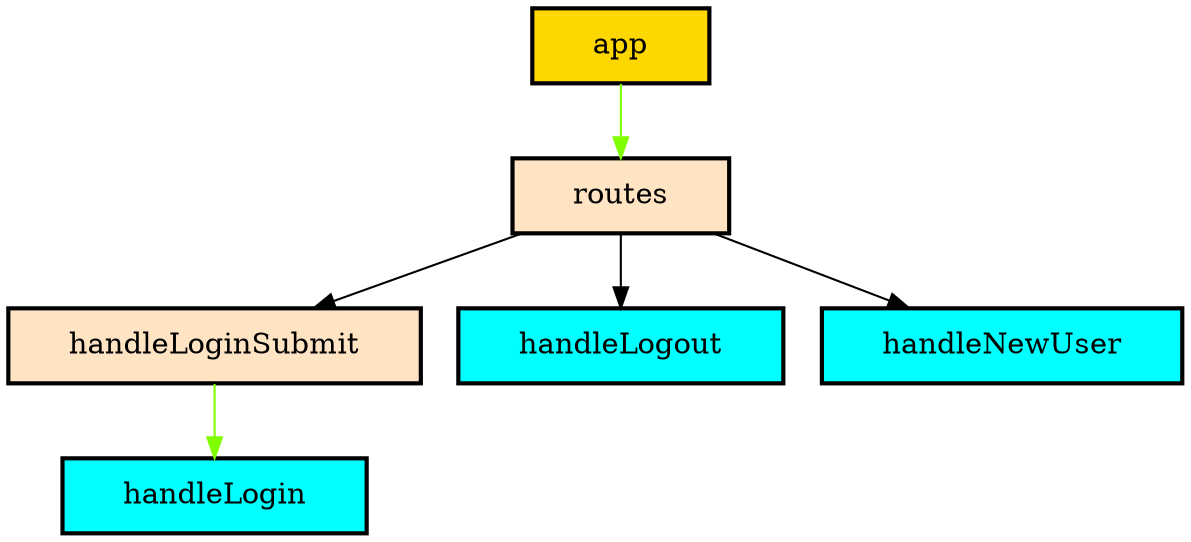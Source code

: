 digraph "Diagram of: Site" {
    node [margin="0.4,0.1"
         ,style=filled];
    1 [label=app
      ,shape=box
      ,fillcolor=gold
      ,style="filled,bold"];
    2 [label=handleLogin
      ,shape=box
      ,fillcolor=cyan
      ,style="filled,bold"];
    3 [label=handleLoginSubmit
      ,shape=box
      ,fillcolor=bisque
      ,style="filled,bold"];
    4 [label=handleLogout
      ,shape=box
      ,fillcolor=cyan
      ,style="filled,bold"];
    5 [label=handleNewUser
      ,shape=box
      ,fillcolor=cyan
      ,style="filled,bold"];
    6 [label=routes
      ,shape=box
      ,fillcolor=bisque
      ,style="filled,bold"];
    1 -> 6 [penwidth=1
           ,color=chartreuse];
    3 -> 2 [penwidth=1
           ,color=chartreuse];
    6 -> 3 [penwidth=1,color=black];
    6 -> 4 [penwidth=1,color=black];
    6 -> 5 [penwidth=1,color=black];
}
